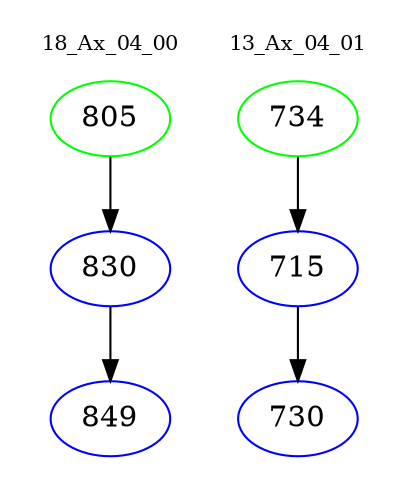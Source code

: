 digraph{
subgraph cluster_0 {
color = white
label = "18_Ax_04_00";
fontsize=10;
T0_805 [label="805", color="green"]
T0_805 -> T0_830 [color="black"]
T0_830 [label="830", color="blue"]
T0_830 -> T0_849 [color="black"]
T0_849 [label="849", color="blue"]
}
subgraph cluster_1 {
color = white
label = "13_Ax_04_01";
fontsize=10;
T1_734 [label="734", color="green"]
T1_734 -> T1_715 [color="black"]
T1_715 [label="715", color="blue"]
T1_715 -> T1_730 [color="black"]
T1_730 [label="730", color="blue"]
}
}
